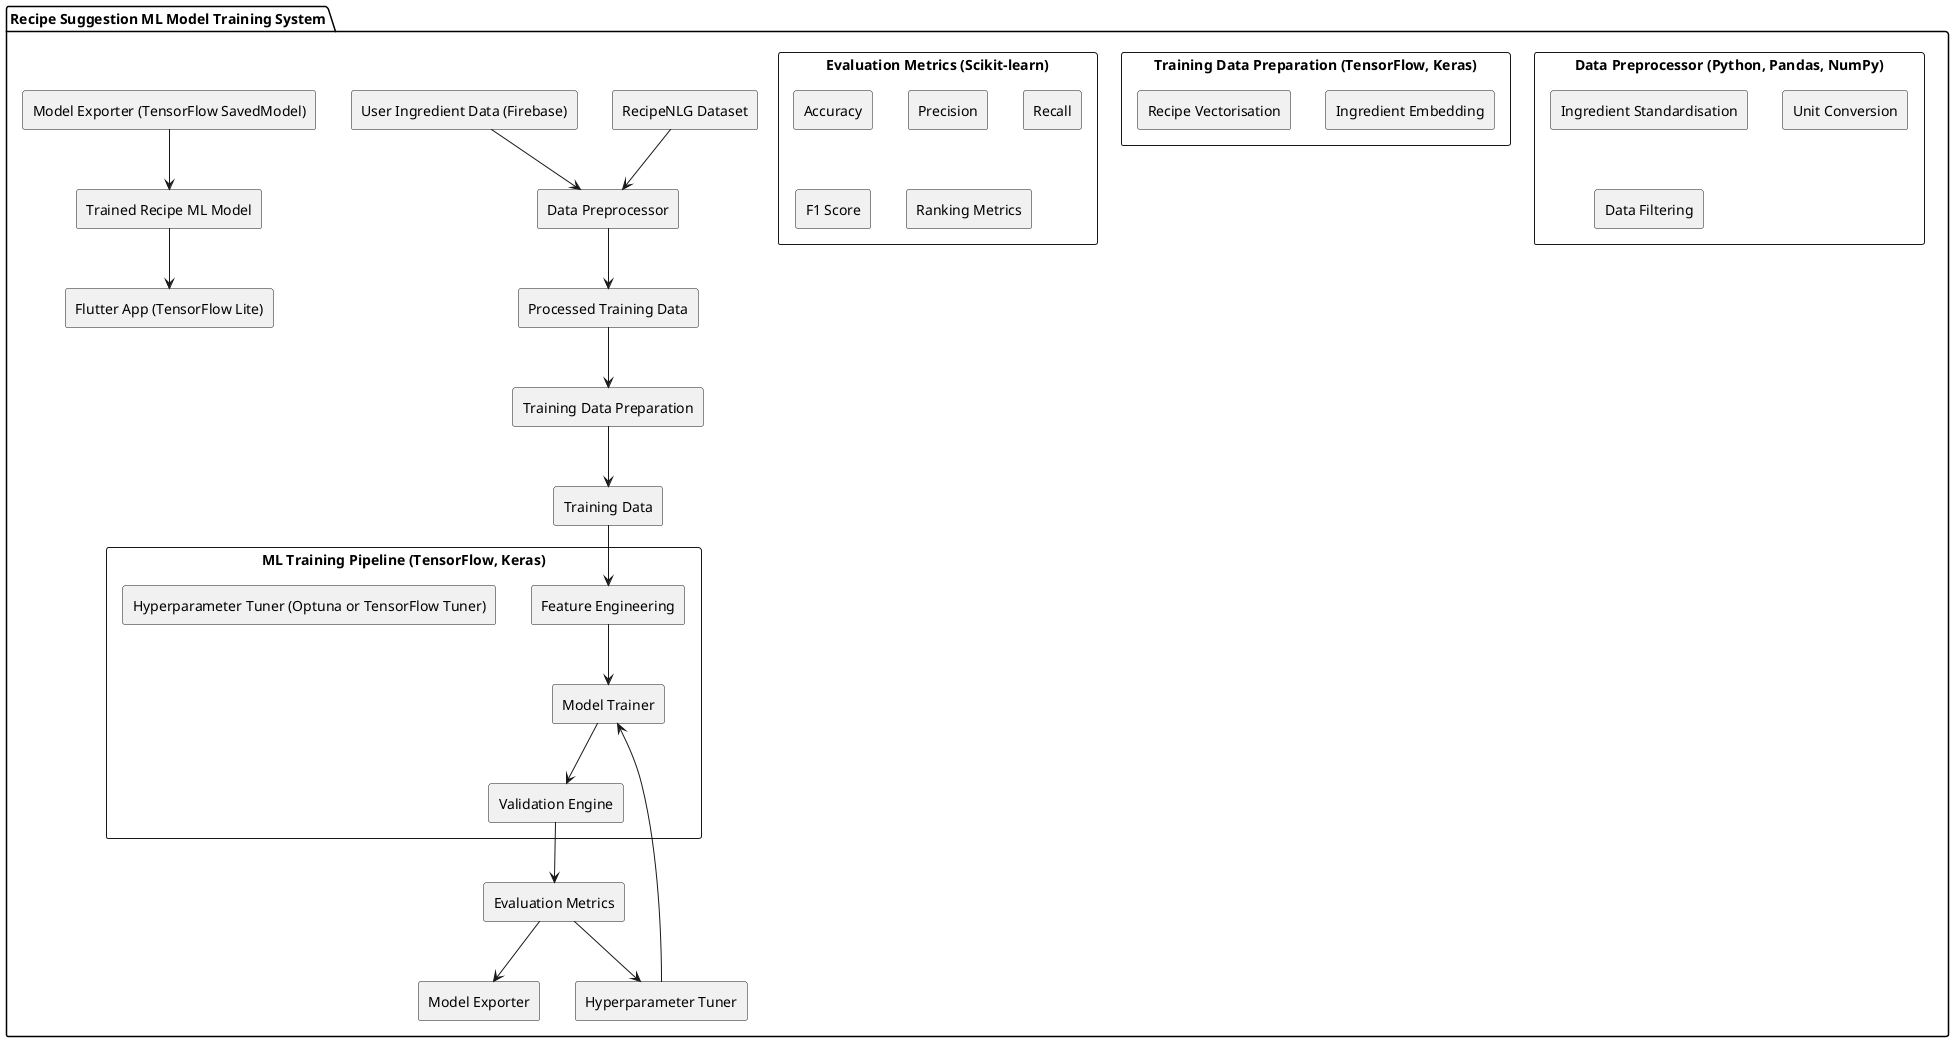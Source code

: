 @startuml
skinparam componentStyle rectangle

package "Recipe Suggestion ML Model Training System" {
    [RecipeNLG Dataset] --> [Data Preprocessor]
    [User Ingredient Data (Firebase)] --> [Data Preprocessor]

    component "Data Preprocessor (Python, Pandas, NumPy)" {
        [Ingredient Standardisation]
        [Unit Conversion]
        [Data Filtering]
    }

    [Data Preprocessor] --> [Processed Training Data]

    component "Training Data Preparation (TensorFlow, Keras)" {
        [Ingredient Embedding]
        [Recipe Vectorisation]
    }

    [Processed Training Data] --> [Training Data Preparation]
    [Training Data Preparation] --> [Training Data]

    component "ML Training Pipeline (TensorFlow, Keras)" {
        [Feature Engineering]
        [Model Trainer]
        [Validation Engine]
        [Hyperparameter Tuner (Optuna or TensorFlow Tuner)]
    }

    [Training Data] --> [Feature Engineering]
    [Feature Engineering] --> [Model Trainer]
    [Model Trainer] --> [Validation Engine]
    [Validation Engine] --> [Evaluation Metrics]

    component "Evaluation Metrics (Scikit-learn)" {
        [Accuracy]
        [Precision]
        [Recall]
        [F1 Score]
        [Ranking Metrics]
    }

    [Evaluation Metrics] --> [Hyperparameter Tuner]
    [Hyperparameter Tuner] --> [Model Trainer]
    [Evaluation Metrics] --> [Model Exporter]

    [Model Exporter (TensorFlow SavedModel)] --> [Trained Recipe ML Model]

    [Trained Recipe ML Model] --> [Flutter App (TensorFlow Lite)]
}
